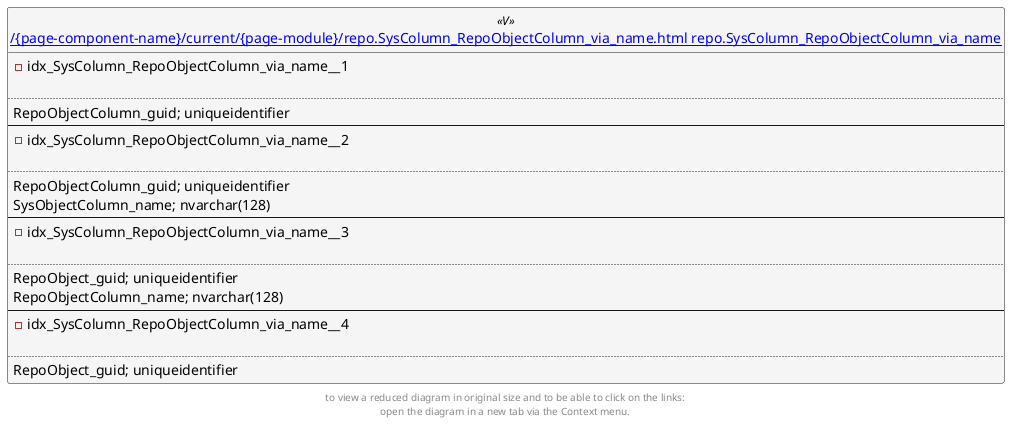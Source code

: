 @startuml
left to right direction
'top to bottom direction
hide circle
'avoide "." issues:
set namespaceSeparator none


skinparam class {
  BackgroundColor White
  BackgroundColor<<FN>> Yellow
  BackgroundColor<<FS>> Yellow
  BackgroundColor<<FT>> LightGray
  BackgroundColor<<IF>> Yellow
  BackgroundColor<<IS>> Yellow
  BackgroundColor<<P>> Aqua
  BackgroundColor<<PC>> Aqua
  BackgroundColor<<SN>> Yellow
  BackgroundColor<<SO>> SlateBlue
  BackgroundColor<<TF>> LightGray
  BackgroundColor<<TR>> Tomato
  BackgroundColor<<U>> White
  BackgroundColor<<V>> WhiteSmoke
  BackgroundColor<<X>> Aqua
}


entity "[[{site-url}/{page-component-name}/current/{page-module}/repo.SysColumn_RepoObjectColumn_via_name.html repo.SysColumn_RepoObjectColumn_via_name]]" as repo.SysColumn_RepoObjectColumn_via_name << V >> {
- idx_SysColumn_RepoObjectColumn_via_name__1

..
RepoObjectColumn_guid; uniqueidentifier
--
- idx_SysColumn_RepoObjectColumn_via_name__2

..
RepoObjectColumn_guid; uniqueidentifier
SysObjectColumn_name; nvarchar(128)
--
- idx_SysColumn_RepoObjectColumn_via_name__3

..
RepoObject_guid; uniqueidentifier
RepoObjectColumn_name; nvarchar(128)
--
- idx_SysColumn_RepoObjectColumn_via_name__4

..
RepoObject_guid; uniqueidentifier
}


footer
to view a reduced diagram in original size and to be able to click on the links:
open the diagram in a new tab via the Context menu.
end footer

@enduml

